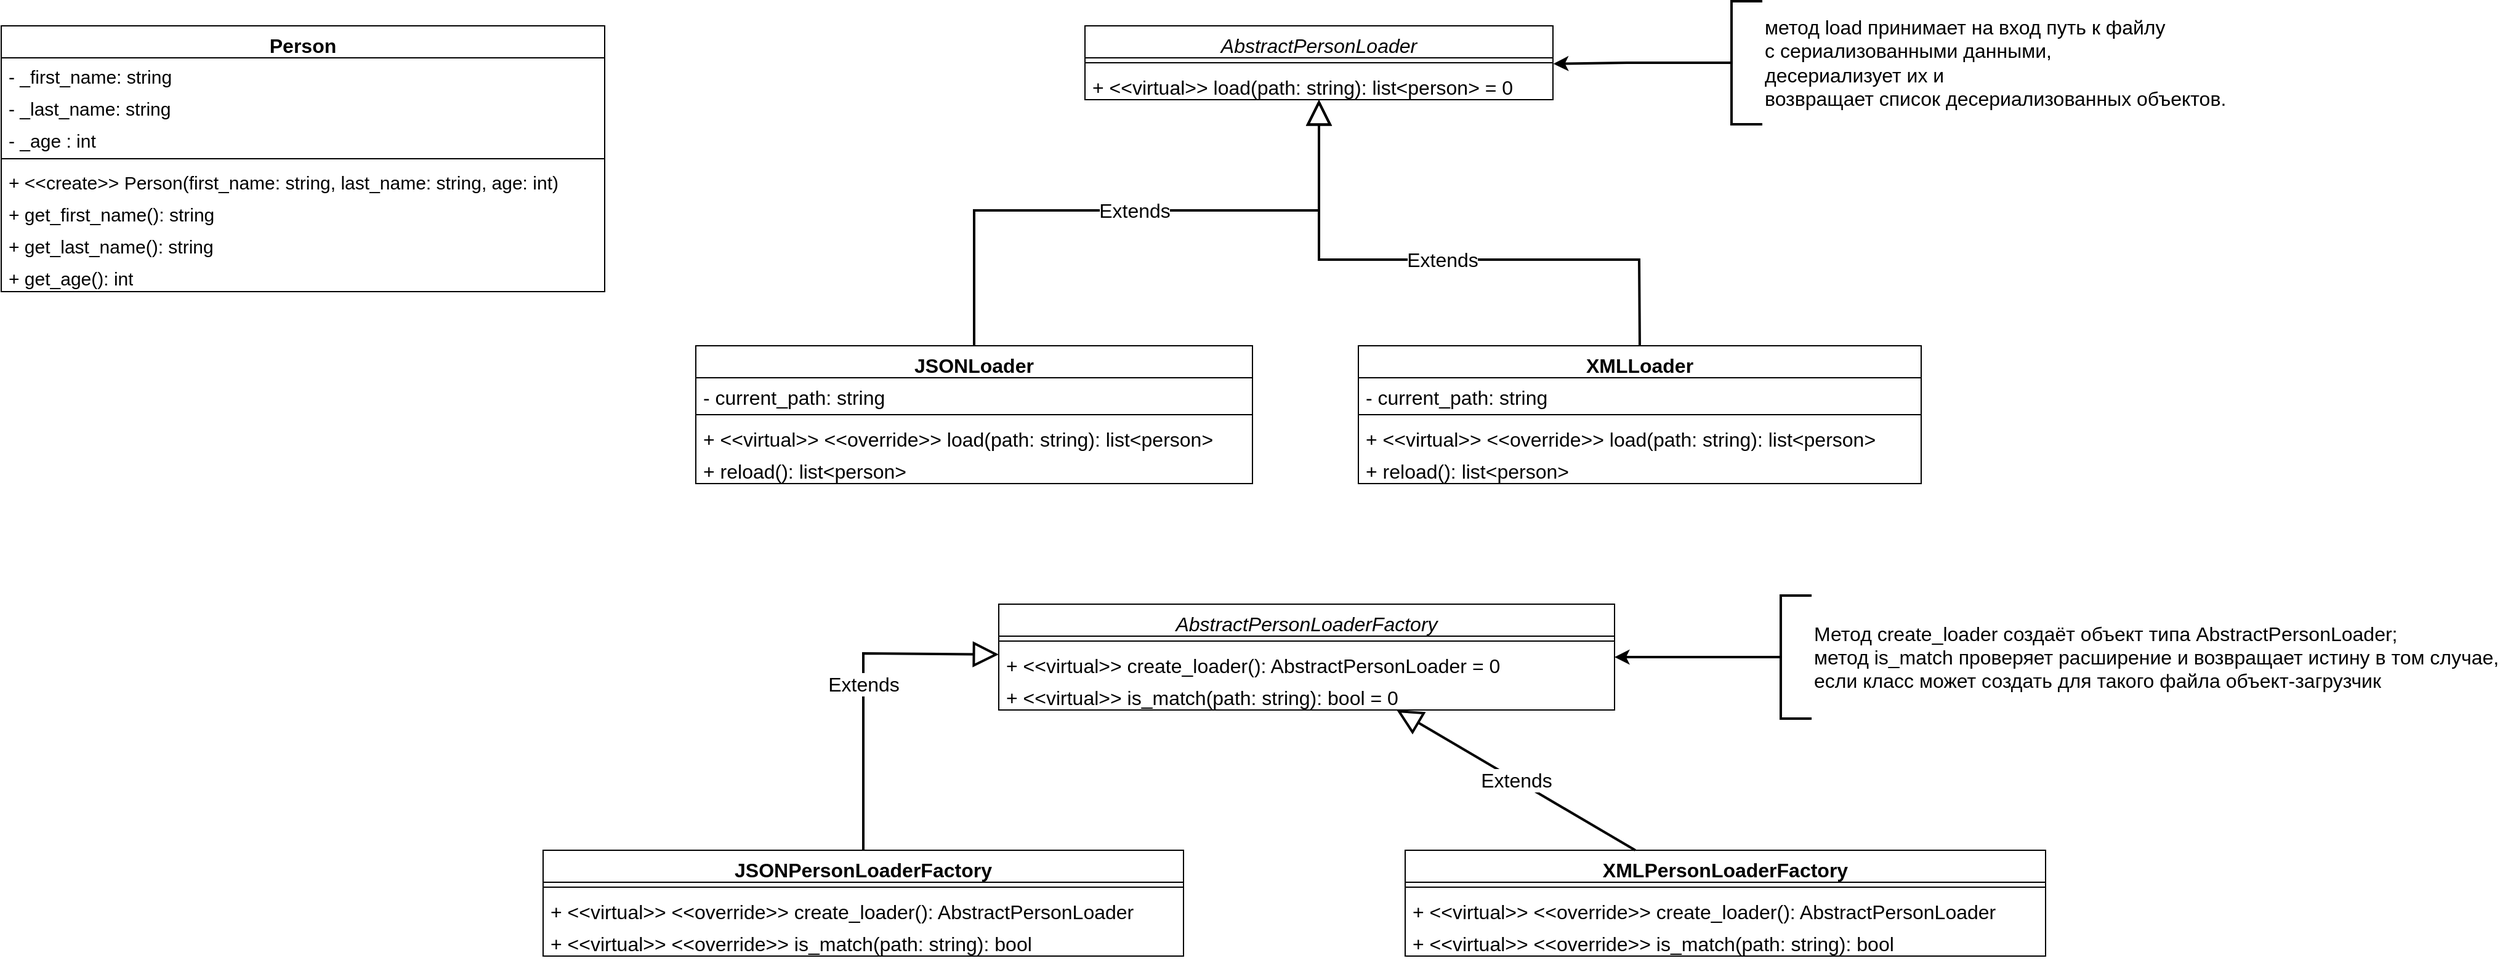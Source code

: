 <mxfile version="22.0.2" type="device">
  <diagram name="Страница — 1" id="wANQ7TaggkkT3xo8MTAZ">
    <mxGraphModel dx="1691" dy="516" grid="1" gridSize="10" guides="1" tooltips="1" connect="1" arrows="1" fold="1" page="1" pageScale="1" pageWidth="827" pageHeight="1169" math="0" shadow="0">
      <root>
        <mxCell id="0" />
        <mxCell id="1" parent="0" />
        <mxCell id="xDou8C9xw5O-RQy3T55p-1" value="Person" style="swimlane;fontStyle=1;align=center;verticalAlign=top;childLayout=stackLayout;horizontal=1;startSize=26;horizontalStack=0;resizeParent=1;resizeParentMax=0;resizeLast=0;collapsible=1;marginBottom=0;whiteSpace=wrap;html=1;fontSize=16;fontFamily=Helvetica;" parent="1" vertex="1">
          <mxGeometry x="-580" y="250" width="490" height="216" as="geometry" />
        </mxCell>
        <mxCell id="xDou8C9xw5O-RQy3T55p-2" value="- _first_name: string" style="text;strokeColor=none;fillColor=none;align=left;verticalAlign=top;spacingLeft=4;spacingRight=4;overflow=hidden;rotatable=0;points=[[0,0.5],[1,0.5]];portConstraint=eastwest;whiteSpace=wrap;html=1;fontSize=15;" parent="xDou8C9xw5O-RQy3T55p-1" vertex="1">
          <mxGeometry y="26" width="490" height="26" as="geometry" />
        </mxCell>
        <mxCell id="xDou8C9xw5O-RQy3T55p-5" value="- _last_name: string" style="text;strokeColor=none;fillColor=none;align=left;verticalAlign=top;spacingLeft=4;spacingRight=4;overflow=hidden;rotatable=0;points=[[0,0.5],[1,0.5]];portConstraint=eastwest;whiteSpace=wrap;html=1;fontSize=15;" parent="xDou8C9xw5O-RQy3T55p-1" vertex="1">
          <mxGeometry y="52" width="490" height="26" as="geometry" />
        </mxCell>
        <mxCell id="xDou8C9xw5O-RQy3T55p-7" value="- _age : int" style="text;strokeColor=none;fillColor=none;align=left;verticalAlign=top;spacingLeft=4;spacingRight=4;overflow=hidden;rotatable=0;points=[[0,0.5],[1,0.5]];portConstraint=eastwest;whiteSpace=wrap;html=1;fontSize=15;" parent="xDou8C9xw5O-RQy3T55p-1" vertex="1">
          <mxGeometry y="78" width="490" height="26" as="geometry" />
        </mxCell>
        <mxCell id="xDou8C9xw5O-RQy3T55p-3" value="" style="line;strokeWidth=1;fillColor=none;align=left;verticalAlign=middle;spacingTop=-1;spacingLeft=3;spacingRight=3;rotatable=0;labelPosition=right;points=[];portConstraint=eastwest;strokeColor=inherit;fontSize=15;" parent="xDou8C9xw5O-RQy3T55p-1" vertex="1">
          <mxGeometry y="104" width="490" height="8" as="geometry" />
        </mxCell>
        <mxCell id="xDou8C9xw5O-RQy3T55p-4" value="+ &amp;lt;&amp;lt;create&amp;gt;&amp;gt; Person(first_name: string, last_name: string, age: int)" style="text;strokeColor=none;fillColor=none;align=left;verticalAlign=top;spacingLeft=4;spacingRight=4;overflow=hidden;rotatable=0;points=[[0,0.5],[1,0.5]];portConstraint=eastwest;whiteSpace=wrap;html=1;fontSize=15;" parent="xDou8C9xw5O-RQy3T55p-1" vertex="1">
          <mxGeometry y="112" width="490" height="26" as="geometry" />
        </mxCell>
        <mxCell id="xDou8C9xw5O-RQy3T55p-6" value="+ get_first_name(): string" style="text;strokeColor=none;fillColor=none;align=left;verticalAlign=top;spacingLeft=4;spacingRight=4;overflow=hidden;rotatable=0;points=[[0,0.5],[1,0.5]];portConstraint=eastwest;whiteSpace=wrap;html=1;fontSize=15;" parent="xDou8C9xw5O-RQy3T55p-1" vertex="1">
          <mxGeometry y="138" width="490" height="26" as="geometry" />
        </mxCell>
        <mxCell id="xDou8C9xw5O-RQy3T55p-8" value="+ get_last_name(): string" style="text;strokeColor=none;fillColor=none;align=left;verticalAlign=top;spacingLeft=4;spacingRight=4;overflow=hidden;rotatable=0;points=[[0,0.5],[1,0.5]];portConstraint=eastwest;whiteSpace=wrap;html=1;fontSize=15;" parent="xDou8C9xw5O-RQy3T55p-1" vertex="1">
          <mxGeometry y="164" width="490" height="26" as="geometry" />
        </mxCell>
        <mxCell id="xDou8C9xw5O-RQy3T55p-9" value="+ get_age(): int" style="text;strokeColor=none;fillColor=none;align=left;verticalAlign=top;spacingLeft=4;spacingRight=4;overflow=hidden;rotatable=0;points=[[0,0.5],[1,0.5]];portConstraint=eastwest;whiteSpace=wrap;html=1;fontSize=15;" parent="xDou8C9xw5O-RQy3T55p-1" vertex="1">
          <mxGeometry y="190" width="490" height="26" as="geometry" />
        </mxCell>
        <mxCell id="xDou8C9xw5O-RQy3T55p-10" value="&lt;i style=&quot;font-weight: normal;&quot;&gt;AbstractPersonLoader&lt;/i&gt;" style="swimlane;fontStyle=1;align=center;verticalAlign=top;childLayout=stackLayout;horizontal=1;startSize=26;horizontalStack=0;resizeParent=1;resizeParentMax=0;resizeLast=0;collapsible=1;marginBottom=0;whiteSpace=wrap;html=1;fontSize=16;" parent="1" vertex="1">
          <mxGeometry x="300" y="250" width="380" height="60" as="geometry" />
        </mxCell>
        <mxCell id="xDou8C9xw5O-RQy3T55p-12" value="" style="line;strokeWidth=1;fillColor=none;align=left;verticalAlign=middle;spacingTop=-1;spacingLeft=3;spacingRight=3;rotatable=0;labelPosition=right;points=[];portConstraint=eastwest;strokeColor=inherit;fontSize=16;" parent="xDou8C9xw5O-RQy3T55p-10" vertex="1">
          <mxGeometry y="26" width="380" height="8" as="geometry" />
        </mxCell>
        <mxCell id="xDou8C9xw5O-RQy3T55p-13" value="+ &amp;lt;&amp;lt;virtual&amp;gt;&amp;gt; load(path: string): list&amp;lt;person&amp;gt; = 0" style="text;strokeColor=none;fillColor=none;align=left;verticalAlign=top;spacingLeft=4;spacingRight=4;overflow=hidden;rotatable=0;points=[[0,0.5],[1,0.5]];portConstraint=eastwest;whiteSpace=wrap;html=1;fontSize=16;" parent="xDou8C9xw5O-RQy3T55p-10" vertex="1">
          <mxGeometry y="34" width="380" height="26" as="geometry" />
        </mxCell>
        <mxCell id="xDou8C9xw5O-RQy3T55p-14" value="JSONLoader" style="swimlane;fontStyle=1;align=center;verticalAlign=top;childLayout=stackLayout;horizontal=1;startSize=26;horizontalStack=0;resizeParent=1;resizeParentMax=0;resizeLast=0;collapsible=1;marginBottom=0;whiteSpace=wrap;html=1;fontSize=16;" parent="1" vertex="1">
          <mxGeometry x="-16" y="510" width="452" height="112" as="geometry" />
        </mxCell>
        <mxCell id="xDou8C9xw5O-RQy3T55p-15" value="- current_path: string" style="text;strokeColor=none;fillColor=none;align=left;verticalAlign=top;spacingLeft=4;spacingRight=4;overflow=hidden;rotatable=0;points=[[0,0.5],[1,0.5]];portConstraint=eastwest;whiteSpace=wrap;html=1;fontSize=16;" parent="xDou8C9xw5O-RQy3T55p-14" vertex="1">
          <mxGeometry y="26" width="452" height="26" as="geometry" />
        </mxCell>
        <mxCell id="xDou8C9xw5O-RQy3T55p-16" value="" style="line;strokeWidth=1;fillColor=none;align=left;verticalAlign=middle;spacingTop=-1;spacingLeft=3;spacingRight=3;rotatable=0;labelPosition=right;points=[];portConstraint=eastwest;strokeColor=inherit;fontSize=16;" parent="xDou8C9xw5O-RQy3T55p-14" vertex="1">
          <mxGeometry y="52" width="452" height="8" as="geometry" />
        </mxCell>
        <mxCell id="xDou8C9xw5O-RQy3T55p-17" value="+ &amp;lt;&amp;lt;virtual&amp;gt;&amp;gt; &amp;lt;&amp;lt;override&amp;gt;&amp;gt;&amp;nbsp;load(path: string): list&amp;lt;person&amp;gt;" style="text;strokeColor=none;fillColor=none;align=left;verticalAlign=top;spacingLeft=4;spacingRight=4;overflow=hidden;rotatable=0;points=[[0,0.5],[1,0.5]];portConstraint=eastwest;whiteSpace=wrap;html=1;fontSize=16;" parent="xDou8C9xw5O-RQy3T55p-14" vertex="1">
          <mxGeometry y="60" width="452" height="26" as="geometry" />
        </mxCell>
        <mxCell id="xDou8C9xw5O-RQy3T55p-18" value="+ reload(): list&amp;lt;person&amp;gt;" style="text;strokeColor=none;fillColor=none;align=left;verticalAlign=top;spacingLeft=4;spacingRight=4;overflow=hidden;rotatable=0;points=[[0,0.5],[1,0.5]];portConstraint=eastwest;whiteSpace=wrap;html=1;fontSize=16;" parent="xDou8C9xw5O-RQy3T55p-14" vertex="1">
          <mxGeometry y="86" width="452" height="26" as="geometry" />
        </mxCell>
        <mxCell id="xDou8C9xw5O-RQy3T55p-19" value="Extends" style="endArrow=block;endSize=16;endFill=0;html=1;rounded=0;exitX=0.5;exitY=0;exitDx=0;exitDy=0;fontSize=16;strokeWidth=2;" parent="1" source="xDou8C9xw5O-RQy3T55p-14" target="xDou8C9xw5O-RQy3T55p-10" edge="1">
          <mxGeometry width="160" relative="1" as="geometry">
            <mxPoint x="330" y="610" as="sourcePoint" />
            <mxPoint x="490" y="610" as="targetPoint" />
            <Array as="points">
              <mxPoint x="210" y="400" />
              <mxPoint x="490" y="400" />
            </Array>
          </mxGeometry>
        </mxCell>
        <mxCell id="xDou8C9xw5O-RQy3T55p-20" value="XMLLoader" style="swimlane;fontStyle=1;align=center;verticalAlign=top;childLayout=stackLayout;horizontal=1;startSize=26;horizontalStack=0;resizeParent=1;resizeParentMax=0;resizeLast=0;collapsible=1;marginBottom=0;whiteSpace=wrap;html=1;fontSize=16;" parent="1" vertex="1">
          <mxGeometry x="522" y="510" width="457" height="112" as="geometry" />
        </mxCell>
        <mxCell id="xDou8C9xw5O-RQy3T55p-21" value="- current_path: string" style="text;strokeColor=none;fillColor=none;align=left;verticalAlign=top;spacingLeft=4;spacingRight=4;overflow=hidden;rotatable=0;points=[[0,0.5],[1,0.5]];portConstraint=eastwest;whiteSpace=wrap;html=1;fontSize=16;" parent="xDou8C9xw5O-RQy3T55p-20" vertex="1">
          <mxGeometry y="26" width="457" height="26" as="geometry" />
        </mxCell>
        <mxCell id="xDou8C9xw5O-RQy3T55p-22" value="" style="line;strokeWidth=1;fillColor=none;align=left;verticalAlign=middle;spacingTop=-1;spacingLeft=3;spacingRight=3;rotatable=0;labelPosition=right;points=[];portConstraint=eastwest;strokeColor=inherit;fontSize=16;" parent="xDou8C9xw5O-RQy3T55p-20" vertex="1">
          <mxGeometry y="52" width="457" height="8" as="geometry" />
        </mxCell>
        <mxCell id="xDou8C9xw5O-RQy3T55p-23" value="+ &amp;lt;&amp;lt;virtual&amp;gt;&amp;gt; &amp;lt;&amp;lt;override&amp;gt;&amp;gt;&amp;nbsp;load(path: string): list&amp;lt;person&amp;gt;" style="text;strokeColor=none;fillColor=none;align=left;verticalAlign=top;spacingLeft=4;spacingRight=4;overflow=hidden;rotatable=0;points=[[0,0.5],[1,0.5]];portConstraint=eastwest;whiteSpace=wrap;html=1;fontSize=16;" parent="xDou8C9xw5O-RQy3T55p-20" vertex="1">
          <mxGeometry y="60" width="457" height="26" as="geometry" />
        </mxCell>
        <mxCell id="xDou8C9xw5O-RQy3T55p-24" value="+ reload(): list&amp;lt;person&amp;gt;" style="text;strokeColor=none;fillColor=none;align=left;verticalAlign=top;spacingLeft=4;spacingRight=4;overflow=hidden;rotatable=0;points=[[0,0.5],[1,0.5]];portConstraint=eastwest;whiteSpace=wrap;html=1;fontSize=16;" parent="xDou8C9xw5O-RQy3T55p-20" vertex="1">
          <mxGeometry y="86" width="457" height="26" as="geometry" />
        </mxCell>
        <mxCell id="xDou8C9xw5O-RQy3T55p-27" value="Extends" style="endArrow=block;endSize=16;endFill=0;html=1;rounded=0;exitX=0.5;exitY=0;exitDx=0;exitDy=0;fontSize=16;strokeWidth=2;" parent="1" source="xDou8C9xw5O-RQy3T55p-20" target="xDou8C9xw5O-RQy3T55p-10" edge="1">
          <mxGeometry width="160" relative="1" as="geometry">
            <mxPoint x="490" y="716" as="sourcePoint" />
            <mxPoint x="710" y="756" as="targetPoint" />
            <Array as="points">
              <mxPoint x="750" y="440" />
              <mxPoint x="490" y="440" />
            </Array>
          </mxGeometry>
        </mxCell>
        <mxCell id="xDou8C9xw5O-RQy3T55p-32" value="&lt;i style=&quot;font-weight: normal;&quot;&gt;AbstractPersonLoaderFactory&lt;/i&gt;" style="swimlane;fontStyle=1;align=center;verticalAlign=top;childLayout=stackLayout;horizontal=1;startSize=26;horizontalStack=0;resizeParent=1;resizeParentMax=0;resizeLast=0;collapsible=1;marginBottom=0;whiteSpace=wrap;html=1;fontSize=16;" parent="1" vertex="1">
          <mxGeometry x="230" y="720" width="500" height="86" as="geometry" />
        </mxCell>
        <mxCell id="xDou8C9xw5O-RQy3T55p-33" value="" style="line;strokeWidth=1;fillColor=none;align=left;verticalAlign=middle;spacingTop=-1;spacingLeft=3;spacingRight=3;rotatable=0;labelPosition=right;points=[];portConstraint=eastwest;strokeColor=inherit;fontSize=16;" parent="xDou8C9xw5O-RQy3T55p-32" vertex="1">
          <mxGeometry y="26" width="500" height="8" as="geometry" />
        </mxCell>
        <mxCell id="xDou8C9xw5O-RQy3T55p-34" value="+ &amp;lt;&amp;lt;virtual&amp;gt;&amp;gt; create_loader(): AbstractPersonLoader = 0" style="text;strokeColor=none;fillColor=none;align=left;verticalAlign=top;spacingLeft=4;spacingRight=4;overflow=hidden;rotatable=0;points=[[0,0.5],[1,0.5]];portConstraint=eastwest;whiteSpace=wrap;html=1;fontSize=16;" parent="xDou8C9xw5O-RQy3T55p-32" vertex="1">
          <mxGeometry y="34" width="500" height="26" as="geometry" />
        </mxCell>
        <mxCell id="xDou8C9xw5O-RQy3T55p-35" value="+ &amp;lt;&amp;lt;virtual&amp;gt;&amp;gt; is_match(path: string): bool = 0" style="text;strokeColor=none;fillColor=none;align=left;verticalAlign=top;spacingLeft=4;spacingRight=4;overflow=hidden;rotatable=0;points=[[0,0.5],[1,0.5]];portConstraint=eastwest;whiteSpace=wrap;html=1;fontSize=16;" parent="xDou8C9xw5O-RQy3T55p-32" vertex="1">
          <mxGeometry y="60" width="500" height="26" as="geometry" />
        </mxCell>
        <mxCell id="xDou8C9xw5O-RQy3T55p-36" value="JSONPersonLoaderFactory" style="swimlane;fontStyle=1;align=center;verticalAlign=top;childLayout=stackLayout;horizontal=1;startSize=26;horizontalStack=0;resizeParent=1;resizeParentMax=0;resizeLast=0;collapsible=1;marginBottom=0;whiteSpace=wrap;html=1;fontSize=16;" parent="1" vertex="1">
          <mxGeometry x="-140" y="920" width="520" height="86" as="geometry" />
        </mxCell>
        <mxCell id="xDou8C9xw5O-RQy3T55p-37" value="" style="line;strokeWidth=1;fillColor=none;align=left;verticalAlign=middle;spacingTop=-1;spacingLeft=3;spacingRight=3;rotatable=0;labelPosition=right;points=[];portConstraint=eastwest;strokeColor=inherit;fontSize=16;" parent="xDou8C9xw5O-RQy3T55p-36" vertex="1">
          <mxGeometry y="26" width="520" height="8" as="geometry" />
        </mxCell>
        <mxCell id="xDou8C9xw5O-RQy3T55p-38" value="+ &amp;lt;&amp;lt;virtual&amp;gt;&amp;gt; &amp;lt;&amp;lt;override&amp;gt;&amp;gt;&amp;nbsp;create_loader(): AbstractPersonLoader" style="text;strokeColor=none;fillColor=none;align=left;verticalAlign=top;spacingLeft=4;spacingRight=4;overflow=hidden;rotatable=0;points=[[0,0.5],[1,0.5]];portConstraint=eastwest;whiteSpace=wrap;html=1;fontSize=16;" parent="xDou8C9xw5O-RQy3T55p-36" vertex="1">
          <mxGeometry y="34" width="520" height="26" as="geometry" />
        </mxCell>
        <mxCell id="xDou8C9xw5O-RQy3T55p-39" value="+ &amp;lt;&amp;lt;virtual&amp;gt;&amp;gt; &amp;lt;&amp;lt;override&amp;gt;&amp;gt;&amp;nbsp;is_match(path: string): bool" style="text;strokeColor=none;fillColor=none;align=left;verticalAlign=top;spacingLeft=4;spacingRight=4;overflow=hidden;rotatable=0;points=[[0,0.5],[1,0.5]];portConstraint=eastwest;whiteSpace=wrap;html=1;fontSize=16;" parent="xDou8C9xw5O-RQy3T55p-36" vertex="1">
          <mxGeometry y="60" width="520" height="26" as="geometry" />
        </mxCell>
        <mxCell id="xDou8C9xw5O-RQy3T55p-40" value="XMLPersonLoaderFactory" style="swimlane;fontStyle=1;align=center;verticalAlign=top;childLayout=stackLayout;horizontal=1;startSize=26;horizontalStack=0;resizeParent=1;resizeParentMax=0;resizeLast=0;collapsible=1;marginBottom=0;whiteSpace=wrap;html=1;fontSize=16;" parent="1" vertex="1">
          <mxGeometry x="560" y="920" width="520" height="86" as="geometry" />
        </mxCell>
        <mxCell id="xDou8C9xw5O-RQy3T55p-41" value="" style="line;strokeWidth=1;fillColor=none;align=left;verticalAlign=middle;spacingTop=-1;spacingLeft=3;spacingRight=3;rotatable=0;labelPosition=right;points=[];portConstraint=eastwest;strokeColor=inherit;fontSize=16;" parent="xDou8C9xw5O-RQy3T55p-40" vertex="1">
          <mxGeometry y="26" width="520" height="8" as="geometry" />
        </mxCell>
        <mxCell id="xDou8C9xw5O-RQy3T55p-42" value="+ &amp;lt;&amp;lt;virtual&amp;gt;&amp;gt; &amp;lt;&amp;lt;override&amp;gt;&amp;gt;&amp;nbsp;create_loader(): AbstractPersonLoader" style="text;strokeColor=none;fillColor=none;align=left;verticalAlign=top;spacingLeft=4;spacingRight=4;overflow=hidden;rotatable=0;points=[[0,0.5],[1,0.5]];portConstraint=eastwest;whiteSpace=wrap;html=1;fontSize=16;" parent="xDou8C9xw5O-RQy3T55p-40" vertex="1">
          <mxGeometry y="34" width="520" height="26" as="geometry" />
        </mxCell>
        <mxCell id="xDou8C9xw5O-RQy3T55p-43" value="+ &amp;lt;&amp;lt;virtual&amp;gt;&amp;gt; &amp;lt;&amp;lt;override&amp;gt;&amp;gt;&amp;nbsp;is_match(path: string): bool" style="text;strokeColor=none;fillColor=none;align=left;verticalAlign=top;spacingLeft=4;spacingRight=4;overflow=hidden;rotatable=0;points=[[0,0.5],[1,0.5]];portConstraint=eastwest;whiteSpace=wrap;html=1;fontSize=16;" parent="xDou8C9xw5O-RQy3T55p-40" vertex="1">
          <mxGeometry y="60" width="520" height="26" as="geometry" />
        </mxCell>
        <mxCell id="xDou8C9xw5O-RQy3T55p-44" value="Extends" style="endArrow=block;endSize=16;endFill=0;html=1;rounded=0;fontSize=16;strokeWidth=2;" parent="1" source="xDou8C9xw5O-RQy3T55p-36" target="xDou8C9xw5O-RQy3T55p-32" edge="1">
          <mxGeometry width="160" relative="1" as="geometry">
            <mxPoint x="276" y="840" as="sourcePoint" />
            <mxPoint x="436" y="840" as="targetPoint" />
            <Array as="points">
              <mxPoint x="120" y="760" />
            </Array>
          </mxGeometry>
        </mxCell>
        <mxCell id="xDou8C9xw5O-RQy3T55p-46" value="Extends" style="endArrow=block;endSize=16;endFill=0;html=1;rounded=0;fontSize=16;strokeWidth=2;" parent="1" source="xDou8C9xw5O-RQy3T55p-40" target="xDou8C9xw5O-RQy3T55p-32" edge="1">
          <mxGeometry width="160" relative="1" as="geometry">
            <mxPoint x="850" y="750" as="sourcePoint" />
            <mxPoint x="1010" y="750" as="targetPoint" />
            <Array as="points" />
          </mxGeometry>
        </mxCell>
        <mxCell id="xDou8C9xw5O-RQy3T55p-49" value="метод load принимает на вход путь к файлу&lt;br&gt;с сериализованными данными,&lt;br style=&quot;font-size: 16px;&quot;&gt;десериализует их и&lt;br&gt;возвращает список десериализованных объектов." style="strokeWidth=2;html=1;shape=mxgraph.flowchart.annotation_2;align=left;labelPosition=right;pointerEvents=1;fontSize=16;" parent="1" vertex="1">
          <mxGeometry x="800" y="230" width="50" height="100" as="geometry" />
        </mxCell>
        <mxCell id="xDou8C9xw5O-RQy3T55p-50" style="edgeStyle=orthogonalEdgeStyle;rounded=0;orthogonalLoop=1;jettySize=auto;html=1;exitX=0;exitY=0.5;exitDx=0;exitDy=0;exitPerimeter=0;entryX=1.001;entryY=-0.122;entryDx=0;entryDy=0;entryPerimeter=0;strokeWidth=2;" parent="1" source="xDou8C9xw5O-RQy3T55p-49" target="xDou8C9xw5O-RQy3T55p-13" edge="1">
          <mxGeometry relative="1" as="geometry" />
        </mxCell>
        <mxCell id="xDou8C9xw5O-RQy3T55p-53" style="edgeStyle=orthogonalEdgeStyle;rounded=0;orthogonalLoop=1;jettySize=auto;html=1;exitX=0;exitY=0.5;exitDx=0;exitDy=0;exitPerimeter=0;strokeWidth=2;" parent="1" source="xDou8C9xw5O-RQy3T55p-51" target="xDou8C9xw5O-RQy3T55p-32" edge="1">
          <mxGeometry relative="1" as="geometry" />
        </mxCell>
        <mxCell id="xDou8C9xw5O-RQy3T55p-51" value="&lt;font style=&quot;font-size: 16px;&quot;&gt;Метод create_loader создаёт объект типа AbstractPersonLoader;&lt;br&gt;метод is_match проверяет расширение и возвращает истину в том случае,&lt;br&gt;если класс может создать для такого файла объект-загрузчик&lt;/font&gt;" style="strokeWidth=2;html=1;shape=mxgraph.flowchart.annotation_2;align=left;labelPosition=right;pointerEvents=1;rotation=0;" parent="1" vertex="1">
          <mxGeometry x="840" y="713" width="50" height="100" as="geometry" />
        </mxCell>
      </root>
    </mxGraphModel>
  </diagram>
</mxfile>
